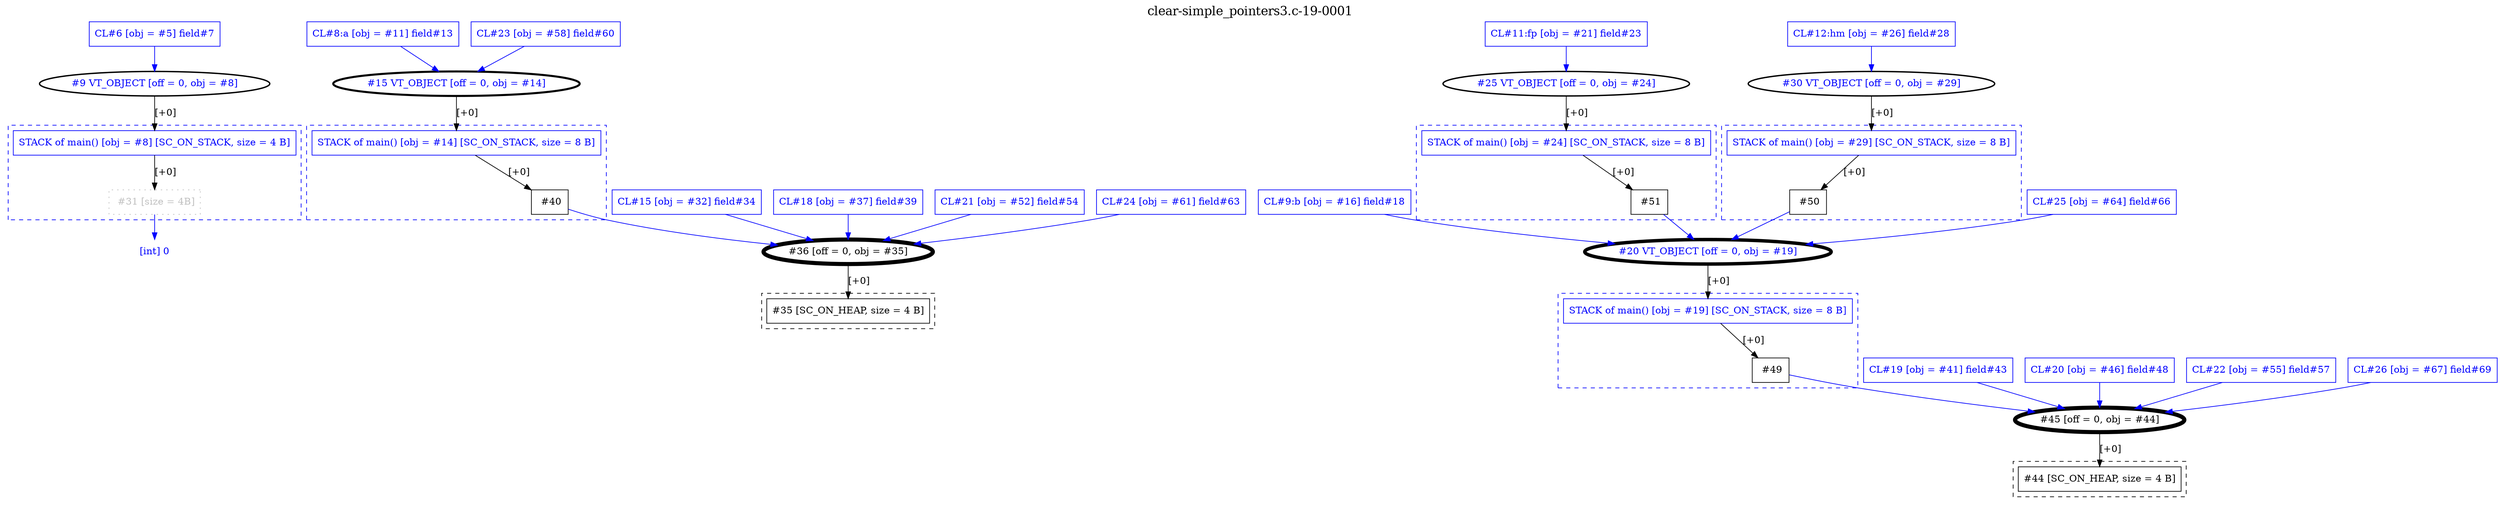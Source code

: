 digraph "clear-simple_pointers3.c-19-0001" {
	label=<<FONT POINT-SIZE="18">clear-simple_pointers3.c-19-0001</FONT>>;
	clusterrank=local;
	labelloc=t;
	"5" [shape=box, color=blue, fontcolor=blue, label="CL#6 [obj = #5] field#7"];
subgraph "cluster1" {
	rank=same;
	label="";
	color=blue;
	fontcolor=blue;
	bgcolor=white;
	penwidth=1.0;
	style=dashed;
	"8" [shape=box, color=blue, fontcolor=blue, label="STACK of main() [obj = #8] [SC_ON_STACK, size = 4 B]"];
	"31" [shape=box, color=gray, fontcolor=gray, style=dotted, label=" #31 [size = 4B]"];
	"8" -> "31" [color=black, fontcolor=black, label="[+0]"];
}
	"11" [shape=box, color=blue, fontcolor=blue, label="CL#8:a [obj = #11] field#13"];
subgraph "cluster2" {
	rank=same;
	label="";
	color=blue;
	fontcolor=blue;
	bgcolor=white;
	penwidth=1.0;
	style=dashed;
	"14" [shape=box, color=blue, fontcolor=blue, label="STACK of main() [obj = #14] [SC_ON_STACK, size = 8 B]"];
	"40" [shape=box, color=black, fontcolor=black, label=" #40"];
	"14" -> "40" [color=black, fontcolor=black, label="[+0]"];
}
	"16" [shape=box, color=blue, fontcolor=blue, label="CL#9:b [obj = #16] field#18"];
subgraph "cluster3" {
	rank=same;
	label="";
	color=blue;
	fontcolor=blue;
	bgcolor=white;
	penwidth=1.0;
	style=dashed;
	"19" [shape=box, color=blue, fontcolor=blue, label="STACK of main() [obj = #19] [SC_ON_STACK, size = 8 B]"];
	"49" [shape=box, color=black, fontcolor=black, label=" #49"];
	"19" -> "49" [color=black, fontcolor=black, label="[+0]"];
}
	"21" [shape=box, color=blue, fontcolor=blue, label="CL#11:fp [obj = #21] field#23"];
subgraph "cluster4" {
	rank=same;
	label="";
	color=blue;
	fontcolor=blue;
	bgcolor=white;
	penwidth=1.0;
	style=dashed;
	"24" [shape=box, color=blue, fontcolor=blue, label="STACK of main() [obj = #24] [SC_ON_STACK, size = 8 B]"];
	"51" [shape=box, color=black, fontcolor=black, label=" #51"];
	"24" -> "51" [color=black, fontcolor=black, label="[+0]"];
}
	"26" [shape=box, color=blue, fontcolor=blue, label="CL#12:hm [obj = #26] field#28"];
subgraph "cluster5" {
	rank=same;
	label="";
	color=blue;
	fontcolor=blue;
	bgcolor=white;
	penwidth=1.0;
	style=dashed;
	"29" [shape=box, color=blue, fontcolor=blue, label="STACK of main() [obj = #29] [SC_ON_STACK, size = 8 B]"];
	"50" [shape=box, color=black, fontcolor=black, label=" #50"];
	"29" -> "50" [color=black, fontcolor=black, label="[+0]"];
}
	"32" [shape=box, color=blue, fontcolor=blue, label="CL#15 [obj = #32] field#34"];
subgraph "cluster6" {
	rank=same;
	label="";
	color=black;
	fontcolor=black;
	bgcolor=white;
	penwidth=1.0;
	style=dashed;
	"35" [shape=box, color=black, fontcolor=black, label="#35 [SC_ON_HEAP, size = 4 B]"];
}
	"37" [shape=box, color=blue, fontcolor=blue, label="CL#18 [obj = #37] field#39"];
	"41" [shape=box, color=blue, fontcolor=blue, label="CL#19 [obj = #41] field#43"];
subgraph "cluster7" {
	rank=same;
	label="";
	color=black;
	fontcolor=black;
	bgcolor=white;
	penwidth=1.0;
	style=dashed;
	"44" [shape=box, color=black, fontcolor=black, label="#44 [SC_ON_HEAP, size = 4 B]"];
}
	"46" [shape=box, color=blue, fontcolor=blue, label="CL#20 [obj = #46] field#48"];
	"52" [shape=box, color=blue, fontcolor=blue, label="CL#21 [obj = #52] field#54"];
	"55" [shape=box, color=blue, fontcolor=blue, label="CL#22 [obj = #55] field#57"];
	"58" [shape=box, color=blue, fontcolor=blue, label="CL#23 [obj = #58] field#60"];
	"61" [shape=box, color=blue, fontcolor=blue, label="CL#24 [obj = #61] field#63"];
	"64" [shape=box, color=blue, fontcolor=blue, label="CL#25 [obj = #64] field#66"];
	"67" [shape=box, color=blue, fontcolor=blue, label="CL#26 [obj = #67] field#69"];
	"9" [shape=ellipse, penwidth=2, fontcolor=blue, label="#9 VT_OBJECT [off = 0, obj = #8]"];
	"9" -> "8" [color=black, fontcolor=black, label="[+0]"];
	"15" [shape=ellipse, penwidth=3, fontcolor=blue, label="#15 VT_OBJECT [off = 0, obj = #14]"];
	"15" -> "14" [color=black, fontcolor=black, label="[+0]"];
	"20" [shape=ellipse, penwidth=5, fontcolor=blue, label="#20 VT_OBJECT [off = 0, obj = #19]"];
	"20" -> "19" [color=black, fontcolor=black, label="[+0]"];
	"25" [shape=ellipse, penwidth=2, fontcolor=blue, label="#25 VT_OBJECT [off = 0, obj = #24]"];
	"25" -> "24" [color=black, fontcolor=black, label="[+0]"];
	"30" [shape=ellipse, penwidth=2, fontcolor=blue, label="#30 VT_OBJECT [off = 0, obj = #29]"];
	"30" -> "29" [color=black, fontcolor=black, label="[+0]"];
	"36" [shape=ellipse, penwidth=6, fontcolor=black, label="#36 [off = 0, obj = #35]"];
	"36" -> "35" [color=black, fontcolor=black, label="[+0]"];
	"45" [shape=ellipse, penwidth=6, fontcolor=black, label="#45 [off = 0, obj = #44]"];
	"45" -> "44" [color=black, fontcolor=black, label="[+0]"];
	"5" -> "9" [color=blue, fontcolor=blue];
	"lonely8" [shape=plaintext, fontcolor=blue, label="[int] 0"];
	"31" -> "lonely8" [color=blue, fontcolor=blue];
	"11" -> "15" [color=blue, fontcolor=blue];
	"40" -> "36" [color=blue, fontcolor=blue];
	"16" -> "20" [color=blue, fontcolor=blue];
	"49" -> "45" [color=blue, fontcolor=blue];
	"21" -> "25" [color=blue, fontcolor=blue];
	"51" -> "20" [color=blue, fontcolor=blue];
	"26" -> "30" [color=blue, fontcolor=blue];
	"50" -> "20" [color=blue, fontcolor=blue];
	"32" -> "36" [color=blue, fontcolor=blue];
	"37" -> "36" [color=blue, fontcolor=blue];
	"41" -> "45" [color=blue, fontcolor=blue];
	"46" -> "45" [color=blue, fontcolor=blue];
	"52" -> "36" [color=blue, fontcolor=blue];
	"55" -> "45" [color=blue, fontcolor=blue];
	"58" -> "15" [color=blue, fontcolor=blue];
	"61" -> "36" [color=blue, fontcolor=blue];
	"64" -> "20" [color=blue, fontcolor=blue];
	"67" -> "45" [color=blue, fontcolor=blue];
}
